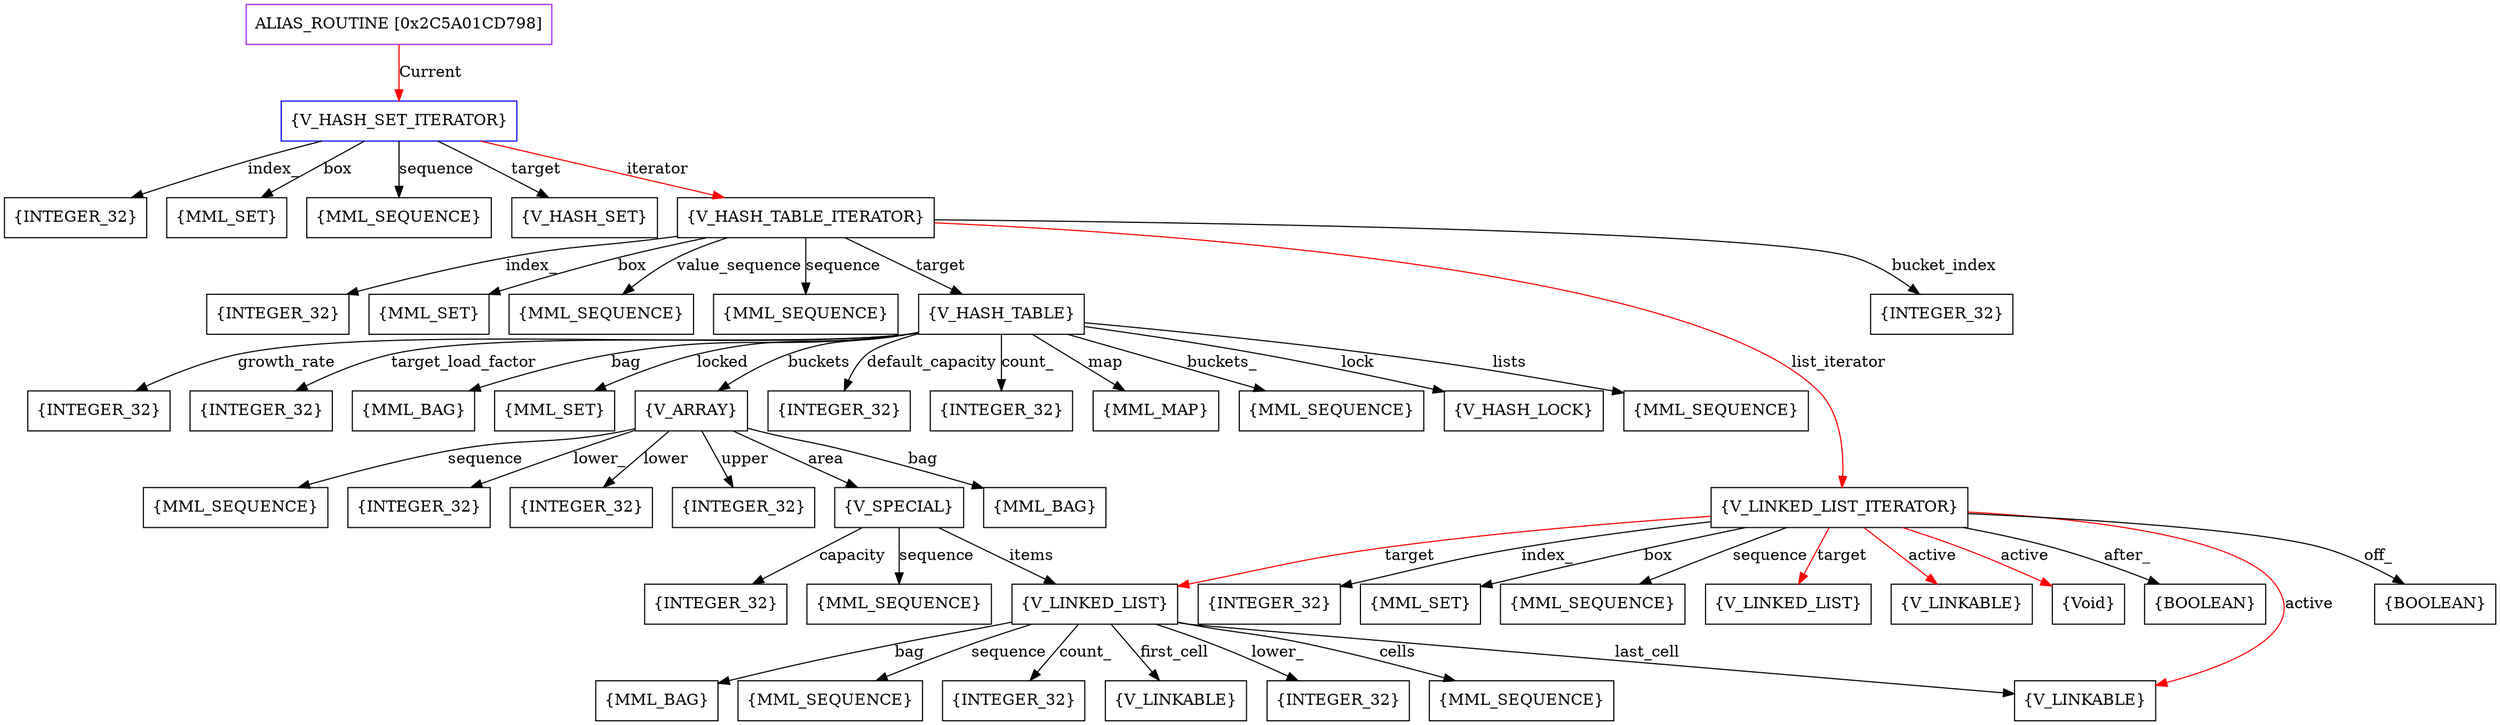 digraph g {
	node [shape=box]
	b1[color=purple label=<ALIAS_ROUTINE [0x2C5A01CD798]>]
	b2[color=blue label=<{V_HASH_SET_ITERATOR}>]
	b3[label=<{INTEGER_32}>]
	b4[label=<{MML_SET}>]
	b5[label=<{MML_SEQUENCE}>]
	b6[label=<{V_HASH_SET}>]
	b7[label=<{V_HASH_TABLE_ITERATOR}>]
	b8[label=<{INTEGER_32}>]
	b9[label=<{MML_SET}>]
	b10[label=<{MML_SEQUENCE}>]
	b11[label=<{MML_SEQUENCE}>]
	b12[label=<{V_HASH_TABLE}>]
	b13[label=<{INTEGER_32}>]
	b14[label=<{INTEGER_32}>]
	b15[label=<{INTEGER_32}>]
	b16[label=<{MML_BAG}>]
	b17[label=<{MML_SET}>]
	b18[label=<{V_ARRAY}>]
	b19[label=<{MML_BAG}>]
	b20[label=<{MML_SEQUENCE}>]
	b21[label=<{INTEGER_32}>]
	b22[label=<{INTEGER_32}>]
	b23[label=<{INTEGER_32}>]
	b24[label=<{V_SPECIAL}>]
	b25[label=<{V_LINKED_LIST}>]
	b26[label=<{INTEGER_32}>]
	b27[label=<{MML_BAG}>]
	b28[label=<{MML_SEQUENCE}>]
	b29[label=<{INTEGER_32}>]
	b30[label=<{V_LINKABLE}>]
	b31[label=<{V_LINKABLE}>]
	b32[label=<{MML_SEQUENCE}>]
	b33[label=<{INTEGER_32}>]
	b34[label=<{MML_SEQUENCE}>]
	b35[label=<{INTEGER_32}>]
	b36[label=<{MML_MAP}>]
	b37[label=<{MML_SEQUENCE}>]
	b38[label=<{V_HASH_LOCK}>]
	b39[label=<{MML_SEQUENCE}>]
	b40[label=<{V_LINKED_LIST_ITERATOR}>]
	b41[label=<{BOOLEAN}>]
	b42[label=<{INTEGER_32}>]
	b43[label=<{MML_SET}>]
	b44[label=<{MML_SEQUENCE}>]
	b45[label=<{V_LINKED_LIST}>]
	b46[label=<{V_LINKABLE}>]
	b47[label=<{Void}>]
	b48[label=<{BOOLEAN}>]
	b49[label=<{INTEGER_32}>]
	b1->b2[color=red label=<Current>]
	b2->b3[label=<index_>]
	b2->b4[label=<box>]
	b2->b5[label=<sequence>]
	b2->b6[label=<target>]
	b2->b7[color=red label=<iterator>]
	b7->b8[label=<index_>]
	b7->b9[label=<box>]
	b7->b10[label=<value_sequence>]
	b7->b11[label=<sequence>]
	b7->b12[label=<target>]
	b12->b13[label=<default_capacity>]
	b12->b14[label=<growth_rate>]
	b12->b15[label=<target_load_factor>]
	b12->b16[label=<bag>]
	b12->b17[label=<locked>]
	b12->b18[label=<buckets>]
	b18->b19[label=<bag>]
	b18->b20[label=<sequence>]
	b18->b21[label=<lower_>]
	b18->b22[label=<lower>]
	b18->b23[label=<upper>]
	b18->b24[label=<area>]
	b24->b25[label=<items>]
	b25->b26[label=<lower_>]
	b25->b27[label=<bag>]
	b25->b28[label=<sequence>]
	b25->b29[label=<count_>]
	b25->b30[label=<first_cell>]
	b25->b31[label=<last_cell>]
	b25->b32[label=<cells>]
	b24->b33[label=<capacity>]
	b24->b34[label=<sequence>]
	b12->b35[label=<count_>]
	b12->b36[label=<map>]
	b12->b37[label=<buckets_>]
	b12->b38[label=<lock>]
	b12->b39[label=<lists>]
	b7->b40[color=red label=<list_iterator>]
	b40->b41[label=<off_>]
	b40->b42[label=<index_>]
	b40->b43[label=<box>]
	b40->b44[label=<sequence>]
	b40->b45[color=red label=<target>]
	b40->b25[color=red label=<target>]
	b40->b46[color=red label=<active>]
	b40->b47[color=red label=<active>]
	b40->b31[color=red label=<active>]
	b40->b48[label=<after_>]
	b7->b49[label=<bucket_index>]
}
